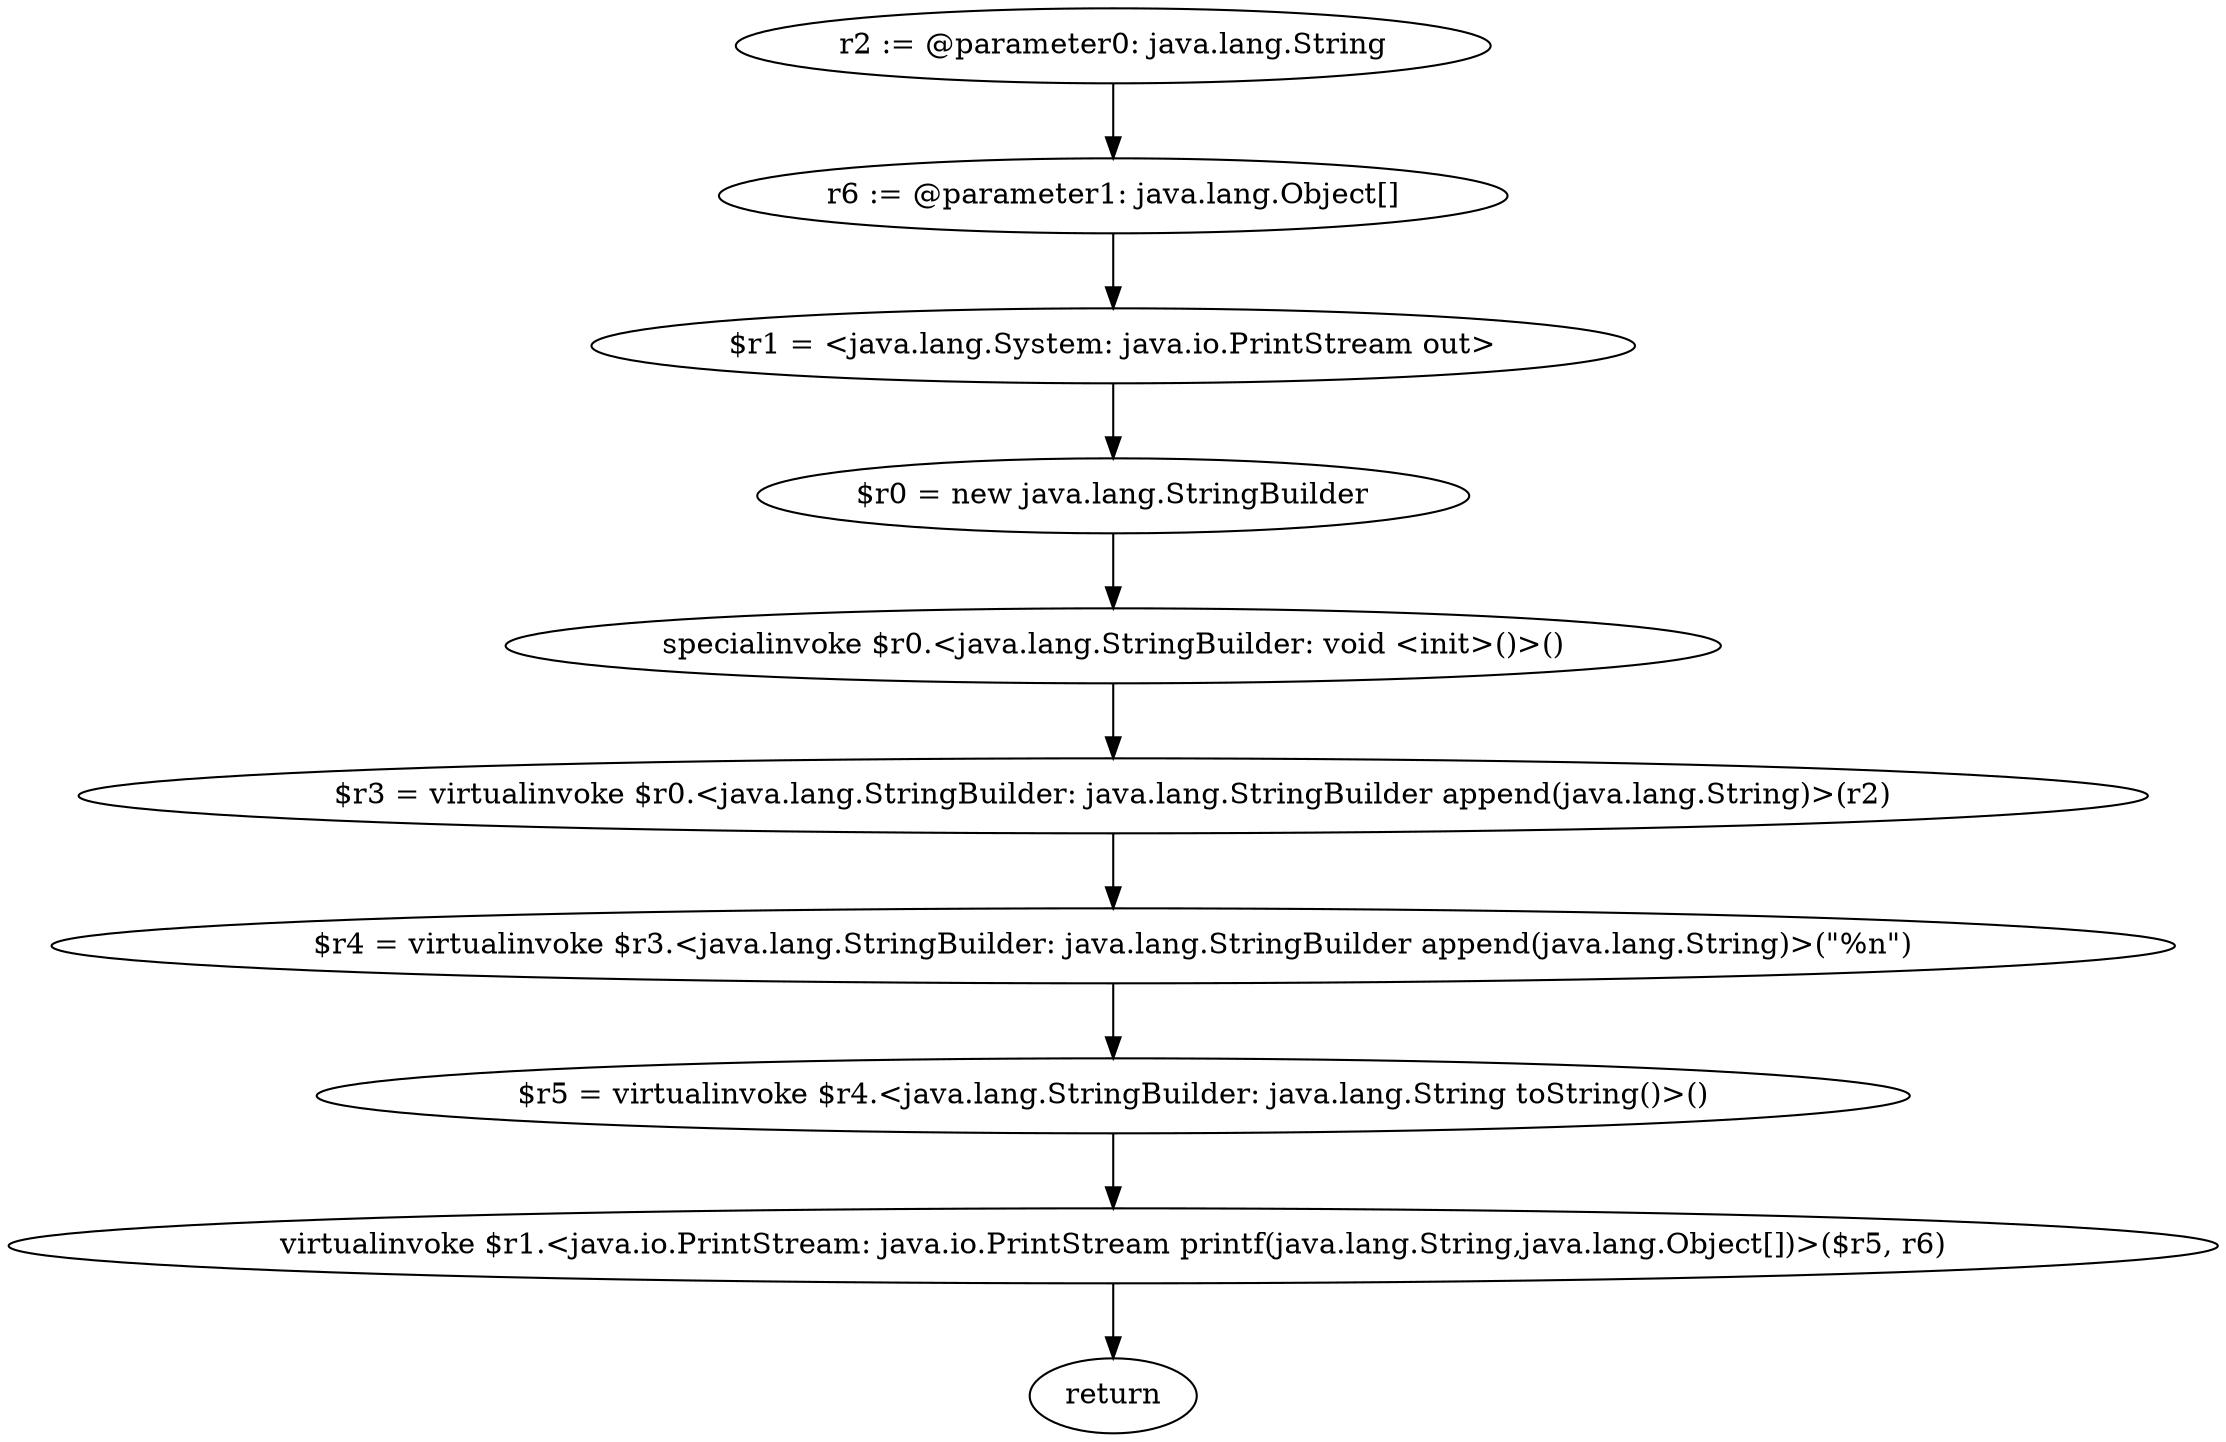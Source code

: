 digraph "unitGraph" {
    "r2 := @parameter0: java.lang.String"
    "r6 := @parameter1: java.lang.Object[]"
    "$r1 = <java.lang.System: java.io.PrintStream out>"
    "$r0 = new java.lang.StringBuilder"
    "specialinvoke $r0.<java.lang.StringBuilder: void <init>()>()"
    "$r3 = virtualinvoke $r0.<java.lang.StringBuilder: java.lang.StringBuilder append(java.lang.String)>(r2)"
    "$r4 = virtualinvoke $r3.<java.lang.StringBuilder: java.lang.StringBuilder append(java.lang.String)>(\"%n\")"
    "$r5 = virtualinvoke $r4.<java.lang.StringBuilder: java.lang.String toString()>()"
    "virtualinvoke $r1.<java.io.PrintStream: java.io.PrintStream printf(java.lang.String,java.lang.Object[])>($r5, r6)"
    "return"
    "r2 := @parameter0: java.lang.String"->"r6 := @parameter1: java.lang.Object[]";
    "r6 := @parameter1: java.lang.Object[]"->"$r1 = <java.lang.System: java.io.PrintStream out>";
    "$r1 = <java.lang.System: java.io.PrintStream out>"->"$r0 = new java.lang.StringBuilder";
    "$r0 = new java.lang.StringBuilder"->"specialinvoke $r0.<java.lang.StringBuilder: void <init>()>()";
    "specialinvoke $r0.<java.lang.StringBuilder: void <init>()>()"->"$r3 = virtualinvoke $r0.<java.lang.StringBuilder: java.lang.StringBuilder append(java.lang.String)>(r2)";
    "$r3 = virtualinvoke $r0.<java.lang.StringBuilder: java.lang.StringBuilder append(java.lang.String)>(r2)"->"$r4 = virtualinvoke $r3.<java.lang.StringBuilder: java.lang.StringBuilder append(java.lang.String)>(\"%n\")";
    "$r4 = virtualinvoke $r3.<java.lang.StringBuilder: java.lang.StringBuilder append(java.lang.String)>(\"%n\")"->"$r5 = virtualinvoke $r4.<java.lang.StringBuilder: java.lang.String toString()>()";
    "$r5 = virtualinvoke $r4.<java.lang.StringBuilder: java.lang.String toString()>()"->"virtualinvoke $r1.<java.io.PrintStream: java.io.PrintStream printf(java.lang.String,java.lang.Object[])>($r5, r6)";
    "virtualinvoke $r1.<java.io.PrintStream: java.io.PrintStream printf(java.lang.String,java.lang.Object[])>($r5, r6)"->"return";
}
